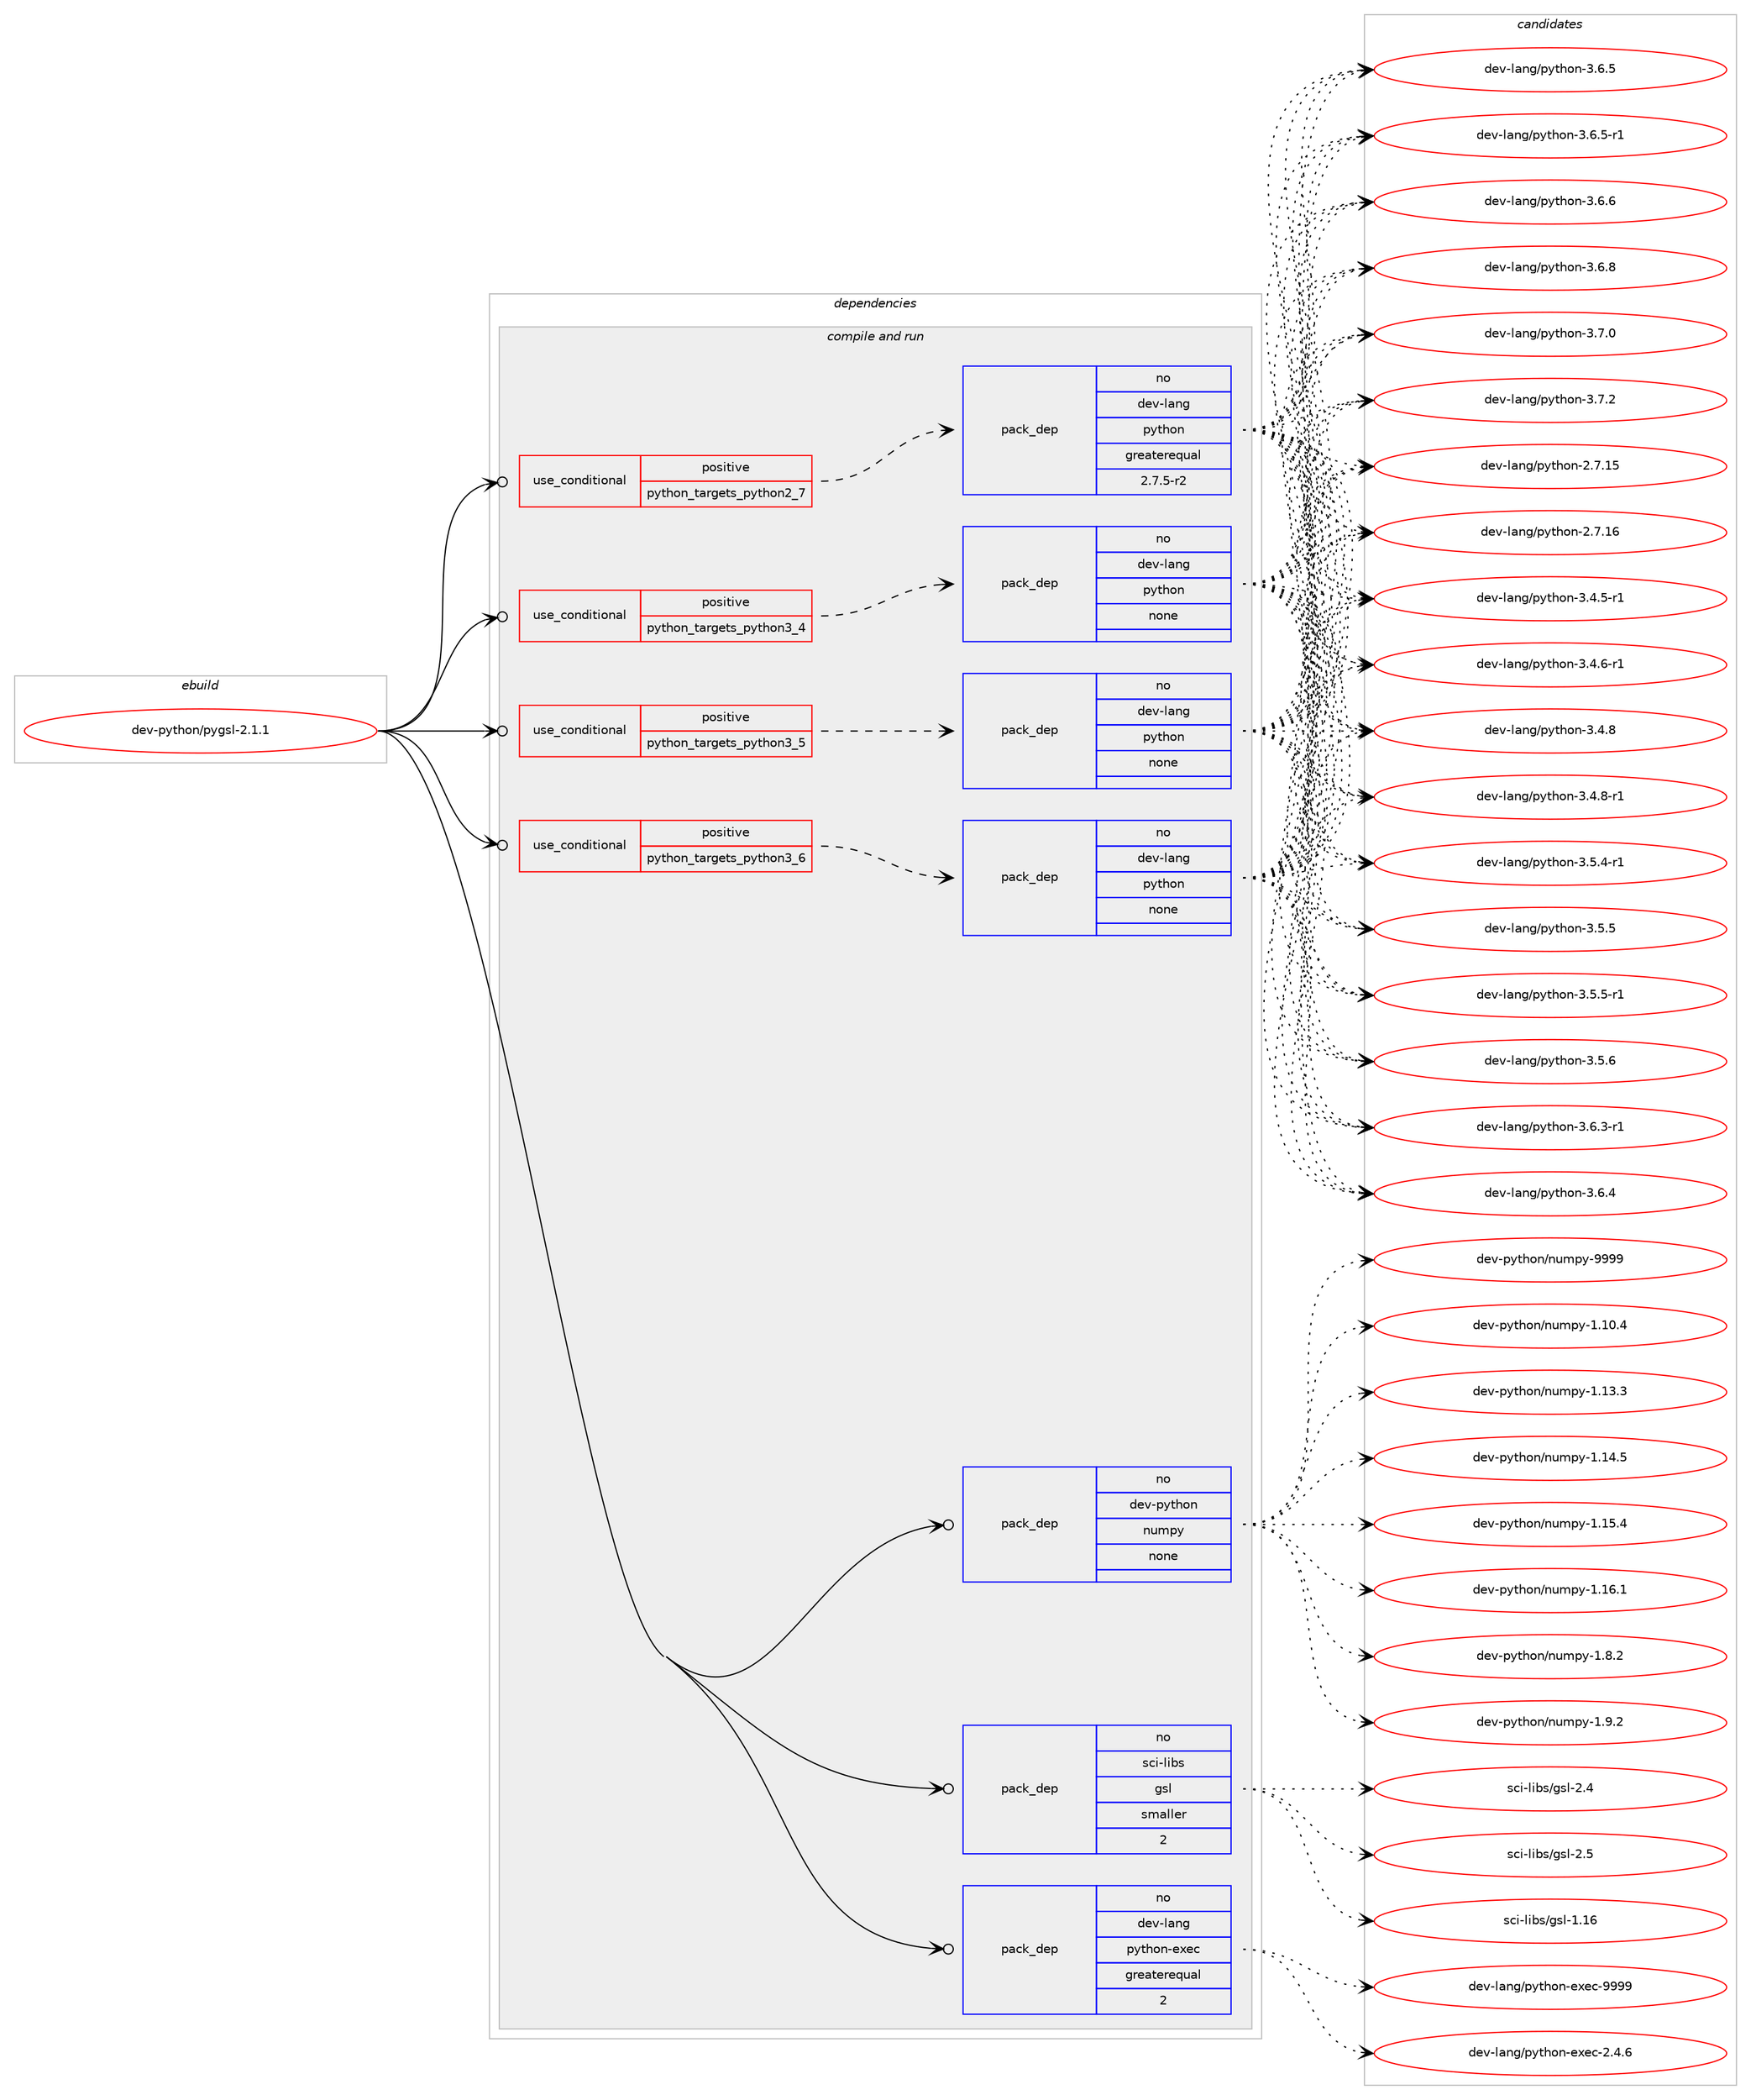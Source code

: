 digraph prolog {

# *************
# Graph options
# *************

newrank=true;
concentrate=true;
compound=true;
graph [rankdir=LR,fontname=Helvetica,fontsize=10,ranksep=1.5];#, ranksep=2.5, nodesep=0.2];
edge  [arrowhead=vee];
node  [fontname=Helvetica,fontsize=10];

# **********
# The ebuild
# **********

subgraph cluster_leftcol {
color=gray;
rank=same;
label=<<i>ebuild</i>>;
id [label="dev-python/pygsl-2.1.1", color=red, width=4, href="../dev-python/pygsl-2.1.1.svg"];
}

# ****************
# The dependencies
# ****************

subgraph cluster_midcol {
color=gray;
label=<<i>dependencies</i>>;
subgraph cluster_compile {
fillcolor="#eeeeee";
style=filled;
label=<<i>compile</i>>;
}
subgraph cluster_compileandrun {
fillcolor="#eeeeee";
style=filled;
label=<<i>compile and run</i>>;
subgraph cond380979 {
dependency1429809 [label=<<TABLE BORDER="0" CELLBORDER="1" CELLSPACING="0" CELLPADDING="4"><TR><TD ROWSPAN="3" CELLPADDING="10">use_conditional</TD></TR><TR><TD>positive</TD></TR><TR><TD>python_targets_python2_7</TD></TR></TABLE>>, shape=none, color=red];
subgraph pack1025511 {
dependency1429810 [label=<<TABLE BORDER="0" CELLBORDER="1" CELLSPACING="0" CELLPADDING="4" WIDTH="220"><TR><TD ROWSPAN="6" CELLPADDING="30">pack_dep</TD></TR><TR><TD WIDTH="110">no</TD></TR><TR><TD>dev-lang</TD></TR><TR><TD>python</TD></TR><TR><TD>greaterequal</TD></TR><TR><TD>2.7.5-r2</TD></TR></TABLE>>, shape=none, color=blue];
}
dependency1429809:e -> dependency1429810:w [weight=20,style="dashed",arrowhead="vee"];
}
id:e -> dependency1429809:w [weight=20,style="solid",arrowhead="odotvee"];
subgraph cond380980 {
dependency1429811 [label=<<TABLE BORDER="0" CELLBORDER="1" CELLSPACING="0" CELLPADDING="4"><TR><TD ROWSPAN="3" CELLPADDING="10">use_conditional</TD></TR><TR><TD>positive</TD></TR><TR><TD>python_targets_python3_4</TD></TR></TABLE>>, shape=none, color=red];
subgraph pack1025512 {
dependency1429812 [label=<<TABLE BORDER="0" CELLBORDER="1" CELLSPACING="0" CELLPADDING="4" WIDTH="220"><TR><TD ROWSPAN="6" CELLPADDING="30">pack_dep</TD></TR><TR><TD WIDTH="110">no</TD></TR><TR><TD>dev-lang</TD></TR><TR><TD>python</TD></TR><TR><TD>none</TD></TR><TR><TD></TD></TR></TABLE>>, shape=none, color=blue];
}
dependency1429811:e -> dependency1429812:w [weight=20,style="dashed",arrowhead="vee"];
}
id:e -> dependency1429811:w [weight=20,style="solid",arrowhead="odotvee"];
subgraph cond380981 {
dependency1429813 [label=<<TABLE BORDER="0" CELLBORDER="1" CELLSPACING="0" CELLPADDING="4"><TR><TD ROWSPAN="3" CELLPADDING="10">use_conditional</TD></TR><TR><TD>positive</TD></TR><TR><TD>python_targets_python3_5</TD></TR></TABLE>>, shape=none, color=red];
subgraph pack1025513 {
dependency1429814 [label=<<TABLE BORDER="0" CELLBORDER="1" CELLSPACING="0" CELLPADDING="4" WIDTH="220"><TR><TD ROWSPAN="6" CELLPADDING="30">pack_dep</TD></TR><TR><TD WIDTH="110">no</TD></TR><TR><TD>dev-lang</TD></TR><TR><TD>python</TD></TR><TR><TD>none</TD></TR><TR><TD></TD></TR></TABLE>>, shape=none, color=blue];
}
dependency1429813:e -> dependency1429814:w [weight=20,style="dashed",arrowhead="vee"];
}
id:e -> dependency1429813:w [weight=20,style="solid",arrowhead="odotvee"];
subgraph cond380982 {
dependency1429815 [label=<<TABLE BORDER="0" CELLBORDER="1" CELLSPACING="0" CELLPADDING="4"><TR><TD ROWSPAN="3" CELLPADDING="10">use_conditional</TD></TR><TR><TD>positive</TD></TR><TR><TD>python_targets_python3_6</TD></TR></TABLE>>, shape=none, color=red];
subgraph pack1025514 {
dependency1429816 [label=<<TABLE BORDER="0" CELLBORDER="1" CELLSPACING="0" CELLPADDING="4" WIDTH="220"><TR><TD ROWSPAN="6" CELLPADDING="30">pack_dep</TD></TR><TR><TD WIDTH="110">no</TD></TR><TR><TD>dev-lang</TD></TR><TR><TD>python</TD></TR><TR><TD>none</TD></TR><TR><TD></TD></TR></TABLE>>, shape=none, color=blue];
}
dependency1429815:e -> dependency1429816:w [weight=20,style="dashed",arrowhead="vee"];
}
id:e -> dependency1429815:w [weight=20,style="solid",arrowhead="odotvee"];
subgraph pack1025515 {
dependency1429817 [label=<<TABLE BORDER="0" CELLBORDER="1" CELLSPACING="0" CELLPADDING="4" WIDTH="220"><TR><TD ROWSPAN="6" CELLPADDING="30">pack_dep</TD></TR><TR><TD WIDTH="110">no</TD></TR><TR><TD>dev-lang</TD></TR><TR><TD>python-exec</TD></TR><TR><TD>greaterequal</TD></TR><TR><TD>2</TD></TR></TABLE>>, shape=none, color=blue];
}
id:e -> dependency1429817:w [weight=20,style="solid",arrowhead="odotvee"];
subgraph pack1025516 {
dependency1429818 [label=<<TABLE BORDER="0" CELLBORDER="1" CELLSPACING="0" CELLPADDING="4" WIDTH="220"><TR><TD ROWSPAN="6" CELLPADDING="30">pack_dep</TD></TR><TR><TD WIDTH="110">no</TD></TR><TR><TD>dev-python</TD></TR><TR><TD>numpy</TD></TR><TR><TD>none</TD></TR><TR><TD></TD></TR></TABLE>>, shape=none, color=blue];
}
id:e -> dependency1429818:w [weight=20,style="solid",arrowhead="odotvee"];
subgraph pack1025517 {
dependency1429819 [label=<<TABLE BORDER="0" CELLBORDER="1" CELLSPACING="0" CELLPADDING="4" WIDTH="220"><TR><TD ROWSPAN="6" CELLPADDING="30">pack_dep</TD></TR><TR><TD WIDTH="110">no</TD></TR><TR><TD>sci-libs</TD></TR><TR><TD>gsl</TD></TR><TR><TD>smaller</TD></TR><TR><TD>2</TD></TR></TABLE>>, shape=none, color=blue];
}
id:e -> dependency1429819:w [weight=20,style="solid",arrowhead="odotvee"];
}
subgraph cluster_run {
fillcolor="#eeeeee";
style=filled;
label=<<i>run</i>>;
}
}

# **************
# The candidates
# **************

subgraph cluster_choices {
rank=same;
color=gray;
label=<<i>candidates</i>>;

subgraph choice1025511 {
color=black;
nodesep=1;
choice10010111845108971101034711212111610411111045504655464953 [label="dev-lang/python-2.7.15", color=red, width=4,href="../dev-lang/python-2.7.15.svg"];
choice10010111845108971101034711212111610411111045504655464954 [label="dev-lang/python-2.7.16", color=red, width=4,href="../dev-lang/python-2.7.16.svg"];
choice1001011184510897110103471121211161041111104551465246534511449 [label="dev-lang/python-3.4.5-r1", color=red, width=4,href="../dev-lang/python-3.4.5-r1.svg"];
choice1001011184510897110103471121211161041111104551465246544511449 [label="dev-lang/python-3.4.6-r1", color=red, width=4,href="../dev-lang/python-3.4.6-r1.svg"];
choice100101118451089711010347112121116104111110455146524656 [label="dev-lang/python-3.4.8", color=red, width=4,href="../dev-lang/python-3.4.8.svg"];
choice1001011184510897110103471121211161041111104551465246564511449 [label="dev-lang/python-3.4.8-r1", color=red, width=4,href="../dev-lang/python-3.4.8-r1.svg"];
choice1001011184510897110103471121211161041111104551465346524511449 [label="dev-lang/python-3.5.4-r1", color=red, width=4,href="../dev-lang/python-3.5.4-r1.svg"];
choice100101118451089711010347112121116104111110455146534653 [label="dev-lang/python-3.5.5", color=red, width=4,href="../dev-lang/python-3.5.5.svg"];
choice1001011184510897110103471121211161041111104551465346534511449 [label="dev-lang/python-3.5.5-r1", color=red, width=4,href="../dev-lang/python-3.5.5-r1.svg"];
choice100101118451089711010347112121116104111110455146534654 [label="dev-lang/python-3.5.6", color=red, width=4,href="../dev-lang/python-3.5.6.svg"];
choice1001011184510897110103471121211161041111104551465446514511449 [label="dev-lang/python-3.6.3-r1", color=red, width=4,href="../dev-lang/python-3.6.3-r1.svg"];
choice100101118451089711010347112121116104111110455146544652 [label="dev-lang/python-3.6.4", color=red, width=4,href="../dev-lang/python-3.6.4.svg"];
choice100101118451089711010347112121116104111110455146544653 [label="dev-lang/python-3.6.5", color=red, width=4,href="../dev-lang/python-3.6.5.svg"];
choice1001011184510897110103471121211161041111104551465446534511449 [label="dev-lang/python-3.6.5-r1", color=red, width=4,href="../dev-lang/python-3.6.5-r1.svg"];
choice100101118451089711010347112121116104111110455146544654 [label="dev-lang/python-3.6.6", color=red, width=4,href="../dev-lang/python-3.6.6.svg"];
choice100101118451089711010347112121116104111110455146544656 [label="dev-lang/python-3.6.8", color=red, width=4,href="../dev-lang/python-3.6.8.svg"];
choice100101118451089711010347112121116104111110455146554648 [label="dev-lang/python-3.7.0", color=red, width=4,href="../dev-lang/python-3.7.0.svg"];
choice100101118451089711010347112121116104111110455146554650 [label="dev-lang/python-3.7.2", color=red, width=4,href="../dev-lang/python-3.7.2.svg"];
dependency1429810:e -> choice10010111845108971101034711212111610411111045504655464953:w [style=dotted,weight="100"];
dependency1429810:e -> choice10010111845108971101034711212111610411111045504655464954:w [style=dotted,weight="100"];
dependency1429810:e -> choice1001011184510897110103471121211161041111104551465246534511449:w [style=dotted,weight="100"];
dependency1429810:e -> choice1001011184510897110103471121211161041111104551465246544511449:w [style=dotted,weight="100"];
dependency1429810:e -> choice100101118451089711010347112121116104111110455146524656:w [style=dotted,weight="100"];
dependency1429810:e -> choice1001011184510897110103471121211161041111104551465246564511449:w [style=dotted,weight="100"];
dependency1429810:e -> choice1001011184510897110103471121211161041111104551465346524511449:w [style=dotted,weight="100"];
dependency1429810:e -> choice100101118451089711010347112121116104111110455146534653:w [style=dotted,weight="100"];
dependency1429810:e -> choice1001011184510897110103471121211161041111104551465346534511449:w [style=dotted,weight="100"];
dependency1429810:e -> choice100101118451089711010347112121116104111110455146534654:w [style=dotted,weight="100"];
dependency1429810:e -> choice1001011184510897110103471121211161041111104551465446514511449:w [style=dotted,weight="100"];
dependency1429810:e -> choice100101118451089711010347112121116104111110455146544652:w [style=dotted,weight="100"];
dependency1429810:e -> choice100101118451089711010347112121116104111110455146544653:w [style=dotted,weight="100"];
dependency1429810:e -> choice1001011184510897110103471121211161041111104551465446534511449:w [style=dotted,weight="100"];
dependency1429810:e -> choice100101118451089711010347112121116104111110455146544654:w [style=dotted,weight="100"];
dependency1429810:e -> choice100101118451089711010347112121116104111110455146544656:w [style=dotted,weight="100"];
dependency1429810:e -> choice100101118451089711010347112121116104111110455146554648:w [style=dotted,weight="100"];
dependency1429810:e -> choice100101118451089711010347112121116104111110455146554650:w [style=dotted,weight="100"];
}
subgraph choice1025512 {
color=black;
nodesep=1;
choice10010111845108971101034711212111610411111045504655464953 [label="dev-lang/python-2.7.15", color=red, width=4,href="../dev-lang/python-2.7.15.svg"];
choice10010111845108971101034711212111610411111045504655464954 [label="dev-lang/python-2.7.16", color=red, width=4,href="../dev-lang/python-2.7.16.svg"];
choice1001011184510897110103471121211161041111104551465246534511449 [label="dev-lang/python-3.4.5-r1", color=red, width=4,href="../dev-lang/python-3.4.5-r1.svg"];
choice1001011184510897110103471121211161041111104551465246544511449 [label="dev-lang/python-3.4.6-r1", color=red, width=4,href="../dev-lang/python-3.4.6-r1.svg"];
choice100101118451089711010347112121116104111110455146524656 [label="dev-lang/python-3.4.8", color=red, width=4,href="../dev-lang/python-3.4.8.svg"];
choice1001011184510897110103471121211161041111104551465246564511449 [label="dev-lang/python-3.4.8-r1", color=red, width=4,href="../dev-lang/python-3.4.8-r1.svg"];
choice1001011184510897110103471121211161041111104551465346524511449 [label="dev-lang/python-3.5.4-r1", color=red, width=4,href="../dev-lang/python-3.5.4-r1.svg"];
choice100101118451089711010347112121116104111110455146534653 [label="dev-lang/python-3.5.5", color=red, width=4,href="../dev-lang/python-3.5.5.svg"];
choice1001011184510897110103471121211161041111104551465346534511449 [label="dev-lang/python-3.5.5-r1", color=red, width=4,href="../dev-lang/python-3.5.5-r1.svg"];
choice100101118451089711010347112121116104111110455146534654 [label="dev-lang/python-3.5.6", color=red, width=4,href="../dev-lang/python-3.5.6.svg"];
choice1001011184510897110103471121211161041111104551465446514511449 [label="dev-lang/python-3.6.3-r1", color=red, width=4,href="../dev-lang/python-3.6.3-r1.svg"];
choice100101118451089711010347112121116104111110455146544652 [label="dev-lang/python-3.6.4", color=red, width=4,href="../dev-lang/python-3.6.4.svg"];
choice100101118451089711010347112121116104111110455146544653 [label="dev-lang/python-3.6.5", color=red, width=4,href="../dev-lang/python-3.6.5.svg"];
choice1001011184510897110103471121211161041111104551465446534511449 [label="dev-lang/python-3.6.5-r1", color=red, width=4,href="../dev-lang/python-3.6.5-r1.svg"];
choice100101118451089711010347112121116104111110455146544654 [label="dev-lang/python-3.6.6", color=red, width=4,href="../dev-lang/python-3.6.6.svg"];
choice100101118451089711010347112121116104111110455146544656 [label="dev-lang/python-3.6.8", color=red, width=4,href="../dev-lang/python-3.6.8.svg"];
choice100101118451089711010347112121116104111110455146554648 [label="dev-lang/python-3.7.0", color=red, width=4,href="../dev-lang/python-3.7.0.svg"];
choice100101118451089711010347112121116104111110455146554650 [label="dev-lang/python-3.7.2", color=red, width=4,href="../dev-lang/python-3.7.2.svg"];
dependency1429812:e -> choice10010111845108971101034711212111610411111045504655464953:w [style=dotted,weight="100"];
dependency1429812:e -> choice10010111845108971101034711212111610411111045504655464954:w [style=dotted,weight="100"];
dependency1429812:e -> choice1001011184510897110103471121211161041111104551465246534511449:w [style=dotted,weight="100"];
dependency1429812:e -> choice1001011184510897110103471121211161041111104551465246544511449:w [style=dotted,weight="100"];
dependency1429812:e -> choice100101118451089711010347112121116104111110455146524656:w [style=dotted,weight="100"];
dependency1429812:e -> choice1001011184510897110103471121211161041111104551465246564511449:w [style=dotted,weight="100"];
dependency1429812:e -> choice1001011184510897110103471121211161041111104551465346524511449:w [style=dotted,weight="100"];
dependency1429812:e -> choice100101118451089711010347112121116104111110455146534653:w [style=dotted,weight="100"];
dependency1429812:e -> choice1001011184510897110103471121211161041111104551465346534511449:w [style=dotted,weight="100"];
dependency1429812:e -> choice100101118451089711010347112121116104111110455146534654:w [style=dotted,weight="100"];
dependency1429812:e -> choice1001011184510897110103471121211161041111104551465446514511449:w [style=dotted,weight="100"];
dependency1429812:e -> choice100101118451089711010347112121116104111110455146544652:w [style=dotted,weight="100"];
dependency1429812:e -> choice100101118451089711010347112121116104111110455146544653:w [style=dotted,weight="100"];
dependency1429812:e -> choice1001011184510897110103471121211161041111104551465446534511449:w [style=dotted,weight="100"];
dependency1429812:e -> choice100101118451089711010347112121116104111110455146544654:w [style=dotted,weight="100"];
dependency1429812:e -> choice100101118451089711010347112121116104111110455146544656:w [style=dotted,weight="100"];
dependency1429812:e -> choice100101118451089711010347112121116104111110455146554648:w [style=dotted,weight="100"];
dependency1429812:e -> choice100101118451089711010347112121116104111110455146554650:w [style=dotted,weight="100"];
}
subgraph choice1025513 {
color=black;
nodesep=1;
choice10010111845108971101034711212111610411111045504655464953 [label="dev-lang/python-2.7.15", color=red, width=4,href="../dev-lang/python-2.7.15.svg"];
choice10010111845108971101034711212111610411111045504655464954 [label="dev-lang/python-2.7.16", color=red, width=4,href="../dev-lang/python-2.7.16.svg"];
choice1001011184510897110103471121211161041111104551465246534511449 [label="dev-lang/python-3.4.5-r1", color=red, width=4,href="../dev-lang/python-3.4.5-r1.svg"];
choice1001011184510897110103471121211161041111104551465246544511449 [label="dev-lang/python-3.4.6-r1", color=red, width=4,href="../dev-lang/python-3.4.6-r1.svg"];
choice100101118451089711010347112121116104111110455146524656 [label="dev-lang/python-3.4.8", color=red, width=4,href="../dev-lang/python-3.4.8.svg"];
choice1001011184510897110103471121211161041111104551465246564511449 [label="dev-lang/python-3.4.8-r1", color=red, width=4,href="../dev-lang/python-3.4.8-r1.svg"];
choice1001011184510897110103471121211161041111104551465346524511449 [label="dev-lang/python-3.5.4-r1", color=red, width=4,href="../dev-lang/python-3.5.4-r1.svg"];
choice100101118451089711010347112121116104111110455146534653 [label="dev-lang/python-3.5.5", color=red, width=4,href="../dev-lang/python-3.5.5.svg"];
choice1001011184510897110103471121211161041111104551465346534511449 [label="dev-lang/python-3.5.5-r1", color=red, width=4,href="../dev-lang/python-3.5.5-r1.svg"];
choice100101118451089711010347112121116104111110455146534654 [label="dev-lang/python-3.5.6", color=red, width=4,href="../dev-lang/python-3.5.6.svg"];
choice1001011184510897110103471121211161041111104551465446514511449 [label="dev-lang/python-3.6.3-r1", color=red, width=4,href="../dev-lang/python-3.6.3-r1.svg"];
choice100101118451089711010347112121116104111110455146544652 [label="dev-lang/python-3.6.4", color=red, width=4,href="../dev-lang/python-3.6.4.svg"];
choice100101118451089711010347112121116104111110455146544653 [label="dev-lang/python-3.6.5", color=red, width=4,href="../dev-lang/python-3.6.5.svg"];
choice1001011184510897110103471121211161041111104551465446534511449 [label="dev-lang/python-3.6.5-r1", color=red, width=4,href="../dev-lang/python-3.6.5-r1.svg"];
choice100101118451089711010347112121116104111110455146544654 [label="dev-lang/python-3.6.6", color=red, width=4,href="../dev-lang/python-3.6.6.svg"];
choice100101118451089711010347112121116104111110455146544656 [label="dev-lang/python-3.6.8", color=red, width=4,href="../dev-lang/python-3.6.8.svg"];
choice100101118451089711010347112121116104111110455146554648 [label="dev-lang/python-3.7.0", color=red, width=4,href="../dev-lang/python-3.7.0.svg"];
choice100101118451089711010347112121116104111110455146554650 [label="dev-lang/python-3.7.2", color=red, width=4,href="../dev-lang/python-3.7.2.svg"];
dependency1429814:e -> choice10010111845108971101034711212111610411111045504655464953:w [style=dotted,weight="100"];
dependency1429814:e -> choice10010111845108971101034711212111610411111045504655464954:w [style=dotted,weight="100"];
dependency1429814:e -> choice1001011184510897110103471121211161041111104551465246534511449:w [style=dotted,weight="100"];
dependency1429814:e -> choice1001011184510897110103471121211161041111104551465246544511449:w [style=dotted,weight="100"];
dependency1429814:e -> choice100101118451089711010347112121116104111110455146524656:w [style=dotted,weight="100"];
dependency1429814:e -> choice1001011184510897110103471121211161041111104551465246564511449:w [style=dotted,weight="100"];
dependency1429814:e -> choice1001011184510897110103471121211161041111104551465346524511449:w [style=dotted,weight="100"];
dependency1429814:e -> choice100101118451089711010347112121116104111110455146534653:w [style=dotted,weight="100"];
dependency1429814:e -> choice1001011184510897110103471121211161041111104551465346534511449:w [style=dotted,weight="100"];
dependency1429814:e -> choice100101118451089711010347112121116104111110455146534654:w [style=dotted,weight="100"];
dependency1429814:e -> choice1001011184510897110103471121211161041111104551465446514511449:w [style=dotted,weight="100"];
dependency1429814:e -> choice100101118451089711010347112121116104111110455146544652:w [style=dotted,weight="100"];
dependency1429814:e -> choice100101118451089711010347112121116104111110455146544653:w [style=dotted,weight="100"];
dependency1429814:e -> choice1001011184510897110103471121211161041111104551465446534511449:w [style=dotted,weight="100"];
dependency1429814:e -> choice100101118451089711010347112121116104111110455146544654:w [style=dotted,weight="100"];
dependency1429814:e -> choice100101118451089711010347112121116104111110455146544656:w [style=dotted,weight="100"];
dependency1429814:e -> choice100101118451089711010347112121116104111110455146554648:w [style=dotted,weight="100"];
dependency1429814:e -> choice100101118451089711010347112121116104111110455146554650:w [style=dotted,weight="100"];
}
subgraph choice1025514 {
color=black;
nodesep=1;
choice10010111845108971101034711212111610411111045504655464953 [label="dev-lang/python-2.7.15", color=red, width=4,href="../dev-lang/python-2.7.15.svg"];
choice10010111845108971101034711212111610411111045504655464954 [label="dev-lang/python-2.7.16", color=red, width=4,href="../dev-lang/python-2.7.16.svg"];
choice1001011184510897110103471121211161041111104551465246534511449 [label="dev-lang/python-3.4.5-r1", color=red, width=4,href="../dev-lang/python-3.4.5-r1.svg"];
choice1001011184510897110103471121211161041111104551465246544511449 [label="dev-lang/python-3.4.6-r1", color=red, width=4,href="../dev-lang/python-3.4.6-r1.svg"];
choice100101118451089711010347112121116104111110455146524656 [label="dev-lang/python-3.4.8", color=red, width=4,href="../dev-lang/python-3.4.8.svg"];
choice1001011184510897110103471121211161041111104551465246564511449 [label="dev-lang/python-3.4.8-r1", color=red, width=4,href="../dev-lang/python-3.4.8-r1.svg"];
choice1001011184510897110103471121211161041111104551465346524511449 [label="dev-lang/python-3.5.4-r1", color=red, width=4,href="../dev-lang/python-3.5.4-r1.svg"];
choice100101118451089711010347112121116104111110455146534653 [label="dev-lang/python-3.5.5", color=red, width=4,href="../dev-lang/python-3.5.5.svg"];
choice1001011184510897110103471121211161041111104551465346534511449 [label="dev-lang/python-3.5.5-r1", color=red, width=4,href="../dev-lang/python-3.5.5-r1.svg"];
choice100101118451089711010347112121116104111110455146534654 [label="dev-lang/python-3.5.6", color=red, width=4,href="../dev-lang/python-3.5.6.svg"];
choice1001011184510897110103471121211161041111104551465446514511449 [label="dev-lang/python-3.6.3-r1", color=red, width=4,href="../dev-lang/python-3.6.3-r1.svg"];
choice100101118451089711010347112121116104111110455146544652 [label="dev-lang/python-3.6.4", color=red, width=4,href="../dev-lang/python-3.6.4.svg"];
choice100101118451089711010347112121116104111110455146544653 [label="dev-lang/python-3.6.5", color=red, width=4,href="../dev-lang/python-3.6.5.svg"];
choice1001011184510897110103471121211161041111104551465446534511449 [label="dev-lang/python-3.6.5-r1", color=red, width=4,href="../dev-lang/python-3.6.5-r1.svg"];
choice100101118451089711010347112121116104111110455146544654 [label="dev-lang/python-3.6.6", color=red, width=4,href="../dev-lang/python-3.6.6.svg"];
choice100101118451089711010347112121116104111110455146544656 [label="dev-lang/python-3.6.8", color=red, width=4,href="../dev-lang/python-3.6.8.svg"];
choice100101118451089711010347112121116104111110455146554648 [label="dev-lang/python-3.7.0", color=red, width=4,href="../dev-lang/python-3.7.0.svg"];
choice100101118451089711010347112121116104111110455146554650 [label="dev-lang/python-3.7.2", color=red, width=4,href="../dev-lang/python-3.7.2.svg"];
dependency1429816:e -> choice10010111845108971101034711212111610411111045504655464953:w [style=dotted,weight="100"];
dependency1429816:e -> choice10010111845108971101034711212111610411111045504655464954:w [style=dotted,weight="100"];
dependency1429816:e -> choice1001011184510897110103471121211161041111104551465246534511449:w [style=dotted,weight="100"];
dependency1429816:e -> choice1001011184510897110103471121211161041111104551465246544511449:w [style=dotted,weight="100"];
dependency1429816:e -> choice100101118451089711010347112121116104111110455146524656:w [style=dotted,weight="100"];
dependency1429816:e -> choice1001011184510897110103471121211161041111104551465246564511449:w [style=dotted,weight="100"];
dependency1429816:e -> choice1001011184510897110103471121211161041111104551465346524511449:w [style=dotted,weight="100"];
dependency1429816:e -> choice100101118451089711010347112121116104111110455146534653:w [style=dotted,weight="100"];
dependency1429816:e -> choice1001011184510897110103471121211161041111104551465346534511449:w [style=dotted,weight="100"];
dependency1429816:e -> choice100101118451089711010347112121116104111110455146534654:w [style=dotted,weight="100"];
dependency1429816:e -> choice1001011184510897110103471121211161041111104551465446514511449:w [style=dotted,weight="100"];
dependency1429816:e -> choice100101118451089711010347112121116104111110455146544652:w [style=dotted,weight="100"];
dependency1429816:e -> choice100101118451089711010347112121116104111110455146544653:w [style=dotted,weight="100"];
dependency1429816:e -> choice1001011184510897110103471121211161041111104551465446534511449:w [style=dotted,weight="100"];
dependency1429816:e -> choice100101118451089711010347112121116104111110455146544654:w [style=dotted,weight="100"];
dependency1429816:e -> choice100101118451089711010347112121116104111110455146544656:w [style=dotted,weight="100"];
dependency1429816:e -> choice100101118451089711010347112121116104111110455146554648:w [style=dotted,weight="100"];
dependency1429816:e -> choice100101118451089711010347112121116104111110455146554650:w [style=dotted,weight="100"];
}
subgraph choice1025515 {
color=black;
nodesep=1;
choice1001011184510897110103471121211161041111104510112010199455046524654 [label="dev-lang/python-exec-2.4.6", color=red, width=4,href="../dev-lang/python-exec-2.4.6.svg"];
choice10010111845108971101034711212111610411111045101120101994557575757 [label="dev-lang/python-exec-9999", color=red, width=4,href="../dev-lang/python-exec-9999.svg"];
dependency1429817:e -> choice1001011184510897110103471121211161041111104510112010199455046524654:w [style=dotted,weight="100"];
dependency1429817:e -> choice10010111845108971101034711212111610411111045101120101994557575757:w [style=dotted,weight="100"];
}
subgraph choice1025516 {
color=black;
nodesep=1;
choice100101118451121211161041111104711011710911212145494649484652 [label="dev-python/numpy-1.10.4", color=red, width=4,href="../dev-python/numpy-1.10.4.svg"];
choice100101118451121211161041111104711011710911212145494649514651 [label="dev-python/numpy-1.13.3", color=red, width=4,href="../dev-python/numpy-1.13.3.svg"];
choice100101118451121211161041111104711011710911212145494649524653 [label="dev-python/numpy-1.14.5", color=red, width=4,href="../dev-python/numpy-1.14.5.svg"];
choice100101118451121211161041111104711011710911212145494649534652 [label="dev-python/numpy-1.15.4", color=red, width=4,href="../dev-python/numpy-1.15.4.svg"];
choice100101118451121211161041111104711011710911212145494649544649 [label="dev-python/numpy-1.16.1", color=red, width=4,href="../dev-python/numpy-1.16.1.svg"];
choice1001011184511212111610411111047110117109112121454946564650 [label="dev-python/numpy-1.8.2", color=red, width=4,href="../dev-python/numpy-1.8.2.svg"];
choice1001011184511212111610411111047110117109112121454946574650 [label="dev-python/numpy-1.9.2", color=red, width=4,href="../dev-python/numpy-1.9.2.svg"];
choice10010111845112121116104111110471101171091121214557575757 [label="dev-python/numpy-9999", color=red, width=4,href="../dev-python/numpy-9999.svg"];
dependency1429818:e -> choice100101118451121211161041111104711011710911212145494649484652:w [style=dotted,weight="100"];
dependency1429818:e -> choice100101118451121211161041111104711011710911212145494649514651:w [style=dotted,weight="100"];
dependency1429818:e -> choice100101118451121211161041111104711011710911212145494649524653:w [style=dotted,weight="100"];
dependency1429818:e -> choice100101118451121211161041111104711011710911212145494649534652:w [style=dotted,weight="100"];
dependency1429818:e -> choice100101118451121211161041111104711011710911212145494649544649:w [style=dotted,weight="100"];
dependency1429818:e -> choice1001011184511212111610411111047110117109112121454946564650:w [style=dotted,weight="100"];
dependency1429818:e -> choice1001011184511212111610411111047110117109112121454946574650:w [style=dotted,weight="100"];
dependency1429818:e -> choice10010111845112121116104111110471101171091121214557575757:w [style=dotted,weight="100"];
}
subgraph choice1025517 {
color=black;
nodesep=1;
choice115991054510810598115471031151084549464954 [label="sci-libs/gsl-1.16", color=red, width=4,href="../sci-libs/gsl-1.16.svg"];
choice1159910545108105981154710311510845504652 [label="sci-libs/gsl-2.4", color=red, width=4,href="../sci-libs/gsl-2.4.svg"];
choice1159910545108105981154710311510845504653 [label="sci-libs/gsl-2.5", color=red, width=4,href="../sci-libs/gsl-2.5.svg"];
dependency1429819:e -> choice115991054510810598115471031151084549464954:w [style=dotted,weight="100"];
dependency1429819:e -> choice1159910545108105981154710311510845504652:w [style=dotted,weight="100"];
dependency1429819:e -> choice1159910545108105981154710311510845504653:w [style=dotted,weight="100"];
}
}

}
